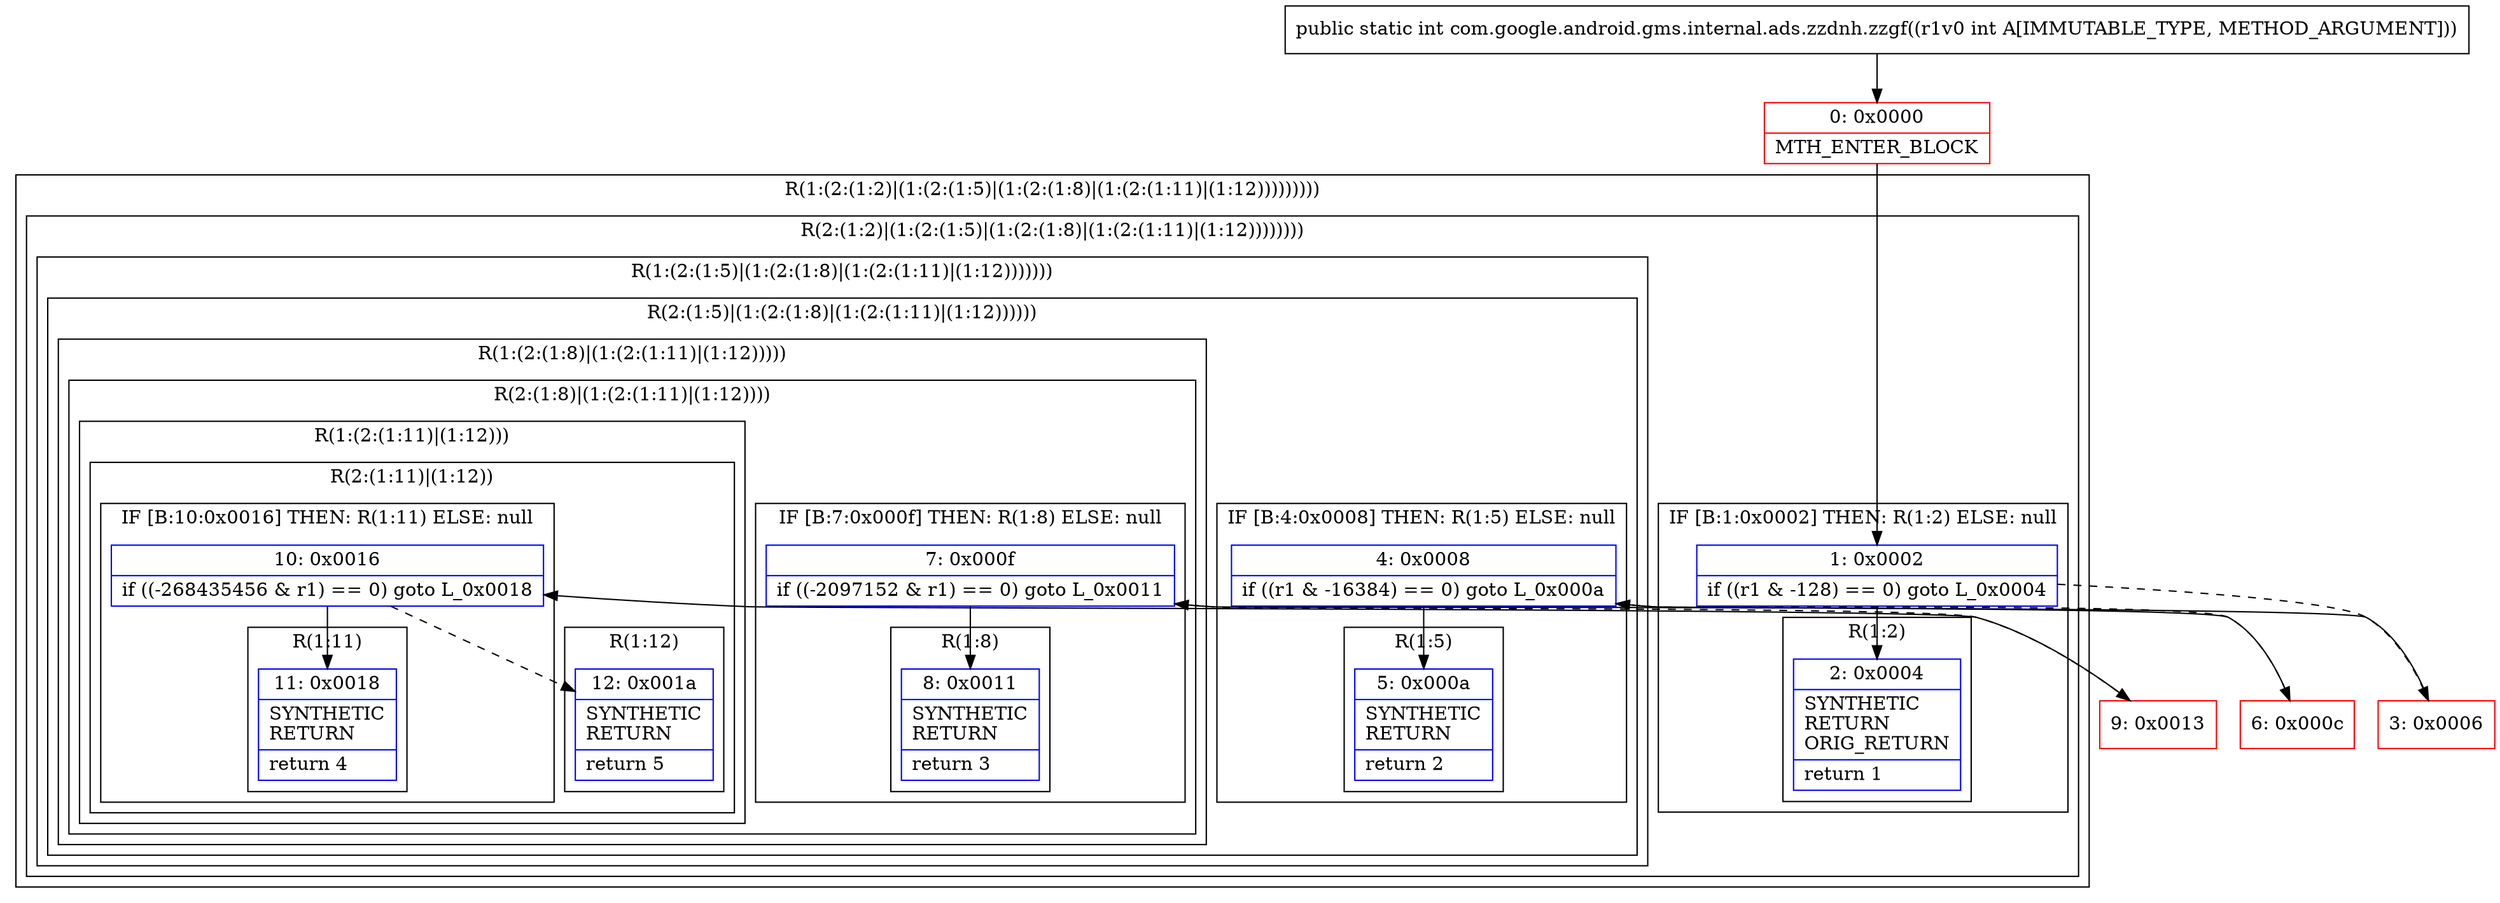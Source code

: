 digraph "CFG forcom.google.android.gms.internal.ads.zzdnh.zzgf(I)I" {
subgraph cluster_Region_1975670833 {
label = "R(1:(2:(1:2)|(1:(2:(1:5)|(1:(2:(1:8)|(1:(2:(1:11)|(1:12)))))))))";
node [shape=record,color=blue];
subgraph cluster_Region_1458802292 {
label = "R(2:(1:2)|(1:(2:(1:5)|(1:(2:(1:8)|(1:(2:(1:11)|(1:12))))))))";
node [shape=record,color=blue];
subgraph cluster_IfRegion_563751712 {
label = "IF [B:1:0x0002] THEN: R(1:2) ELSE: null";
node [shape=record,color=blue];
Node_1 [shape=record,label="{1\:\ 0x0002|if ((r1 & \-128) == 0) goto L_0x0004\l}"];
subgraph cluster_Region_1484599127 {
label = "R(1:2)";
node [shape=record,color=blue];
Node_2 [shape=record,label="{2\:\ 0x0004|SYNTHETIC\lRETURN\lORIG_RETURN\l|return 1\l}"];
}
}
subgraph cluster_Region_1067050937 {
label = "R(1:(2:(1:5)|(1:(2:(1:8)|(1:(2:(1:11)|(1:12)))))))";
node [shape=record,color=blue];
subgraph cluster_Region_1976782352 {
label = "R(2:(1:5)|(1:(2:(1:8)|(1:(2:(1:11)|(1:12))))))";
node [shape=record,color=blue];
subgraph cluster_IfRegion_98613409 {
label = "IF [B:4:0x0008] THEN: R(1:5) ELSE: null";
node [shape=record,color=blue];
Node_4 [shape=record,label="{4\:\ 0x0008|if ((r1 & \-16384) == 0) goto L_0x000a\l}"];
subgraph cluster_Region_886450397 {
label = "R(1:5)";
node [shape=record,color=blue];
Node_5 [shape=record,label="{5\:\ 0x000a|SYNTHETIC\lRETURN\l|return 2\l}"];
}
}
subgraph cluster_Region_1149412817 {
label = "R(1:(2:(1:8)|(1:(2:(1:11)|(1:12)))))";
node [shape=record,color=blue];
subgraph cluster_Region_726585503 {
label = "R(2:(1:8)|(1:(2:(1:11)|(1:12))))";
node [shape=record,color=blue];
subgraph cluster_IfRegion_728453351 {
label = "IF [B:7:0x000f] THEN: R(1:8) ELSE: null";
node [shape=record,color=blue];
Node_7 [shape=record,label="{7\:\ 0x000f|if ((\-2097152 & r1) == 0) goto L_0x0011\l}"];
subgraph cluster_Region_780014999 {
label = "R(1:8)";
node [shape=record,color=blue];
Node_8 [shape=record,label="{8\:\ 0x0011|SYNTHETIC\lRETURN\l|return 3\l}"];
}
}
subgraph cluster_Region_2130940324 {
label = "R(1:(2:(1:11)|(1:12)))";
node [shape=record,color=blue];
subgraph cluster_Region_571763955 {
label = "R(2:(1:11)|(1:12))";
node [shape=record,color=blue];
subgraph cluster_IfRegion_1393159230 {
label = "IF [B:10:0x0016] THEN: R(1:11) ELSE: null";
node [shape=record,color=blue];
Node_10 [shape=record,label="{10\:\ 0x0016|if ((\-268435456 & r1) == 0) goto L_0x0018\l}"];
subgraph cluster_Region_218466661 {
label = "R(1:11)";
node [shape=record,color=blue];
Node_11 [shape=record,label="{11\:\ 0x0018|SYNTHETIC\lRETURN\l|return 4\l}"];
}
}
subgraph cluster_Region_1852356560 {
label = "R(1:12)";
node [shape=record,color=blue];
Node_12 [shape=record,label="{12\:\ 0x001a|SYNTHETIC\lRETURN\l|return 5\l}"];
}
}
}
}
}
}
}
}
}
Node_0 [shape=record,color=red,label="{0\:\ 0x0000|MTH_ENTER_BLOCK\l}"];
Node_3 [shape=record,color=red,label="{3\:\ 0x0006}"];
Node_6 [shape=record,color=red,label="{6\:\ 0x000c}"];
Node_9 [shape=record,color=red,label="{9\:\ 0x0013}"];
MethodNode[shape=record,label="{public static int com.google.android.gms.internal.ads.zzdnh.zzgf((r1v0 int A[IMMUTABLE_TYPE, METHOD_ARGUMENT])) }"];
MethodNode -> Node_0;
Node_1 -> Node_2;
Node_1 -> Node_3[style=dashed];
Node_4 -> Node_5;
Node_4 -> Node_6[style=dashed];
Node_7 -> Node_8;
Node_7 -> Node_9[style=dashed];
Node_10 -> Node_11;
Node_10 -> Node_12[style=dashed];
Node_0 -> Node_1;
Node_3 -> Node_4;
Node_6 -> Node_7;
Node_9 -> Node_10;
}


